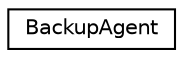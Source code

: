 digraph G
{
  edge [fontname="Helvetica",fontsize="10",labelfontname="Helvetica",labelfontsize="10"];
  node [fontname="Helvetica",fontsize="10",shape=record];
  rankdir=LR;
  Node1 [label="BackupAgent",height=0.2,width=0.4,color="black", fillcolor="white", style="filled",URL="$de/d65/class_backup_agent.html",tooltip="This header file defines backup agent."];
}
